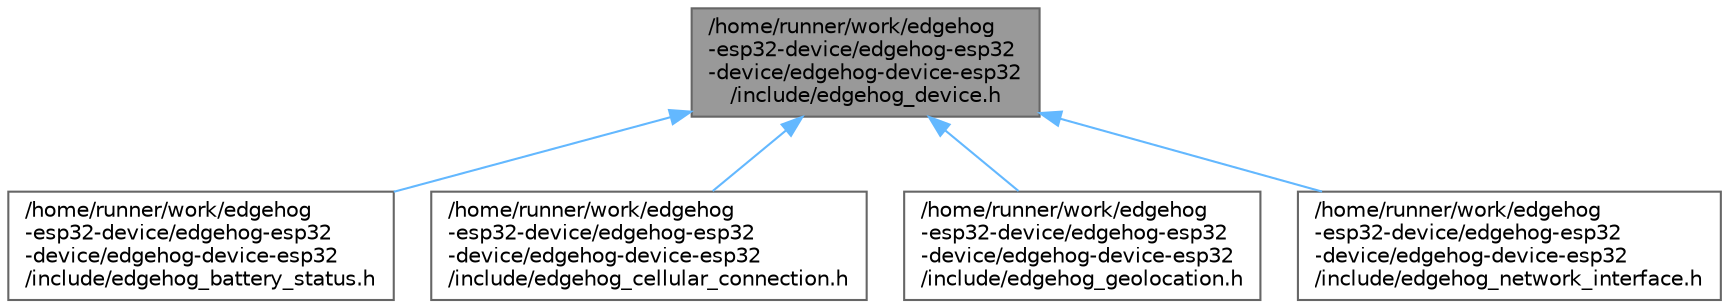 digraph "/home/runner/work/edgehog-esp32-device/edgehog-esp32-device/edgehog-device-esp32/include/edgehog_device.h"
{
 // LATEX_PDF_SIZE
  bgcolor="transparent";
  edge [fontname=Helvetica,fontsize=10,labelfontname=Helvetica,labelfontsize=10];
  node [fontname=Helvetica,fontsize=10,shape=box,height=0.2,width=0.4];
  Node1 [id="Node000001",label="/home/runner/work/edgehog\l-esp32-device/edgehog-esp32\l-device/edgehog-device-esp32\l/include/edgehog_device.h",height=0.2,width=0.4,color="gray40", fillcolor="grey60", style="filled", fontcolor="black",tooltip="Edgehog device SDK API."];
  Node1 -> Node2 [id="edge1_Node000001_Node000002",dir="back",color="steelblue1",style="solid",tooltip=" "];
  Node2 [id="Node000002",label="/home/runner/work/edgehog\l-esp32-device/edgehog-esp32\l-device/edgehog-device-esp32\l/include/edgehog_battery_status.h",height=0.2,width=0.4,color="grey40", fillcolor="white", style="filled",URL="$edgehog__battery__status_8h.html",tooltip="Edgehog device battery status API."];
  Node1 -> Node3 [id="edge2_Node000001_Node000003",dir="back",color="steelblue1",style="solid",tooltip=" "];
  Node3 [id="Node000003",label="/home/runner/work/edgehog\l-esp32-device/edgehog-esp32\l-device/edgehog-device-esp32\l/include/edgehog_cellular_connection.h",height=0.2,width=0.4,color="grey40", fillcolor="white", style="filled",URL="$edgehog__cellular__connection_8h.html",tooltip="Edgehog device cellular connection API."];
  Node1 -> Node4 [id="edge3_Node000001_Node000004",dir="back",color="steelblue1",style="solid",tooltip=" "];
  Node4 [id="Node000004",label="/home/runner/work/edgehog\l-esp32-device/edgehog-esp32\l-device/edgehog-device-esp32\l/include/edgehog_geolocation.h",height=0.2,width=0.4,color="grey40", fillcolor="white", style="filled",URL="$edgehog__geolocation_8h_source.html",tooltip=" "];
  Node1 -> Node5 [id="edge4_Node000001_Node000005",dir="back",color="steelblue1",style="solid",tooltip=" "];
  Node5 [id="Node000005",label="/home/runner/work/edgehog\l-esp32-device/edgehog-esp32\l-device/edgehog-device-esp32\l/include/edgehog_network_interface.h",height=0.2,width=0.4,color="grey40", fillcolor="white", style="filled",URL="$edgehog__network__interface_8h.html",tooltip="Edgehog device network interface API."];
}
